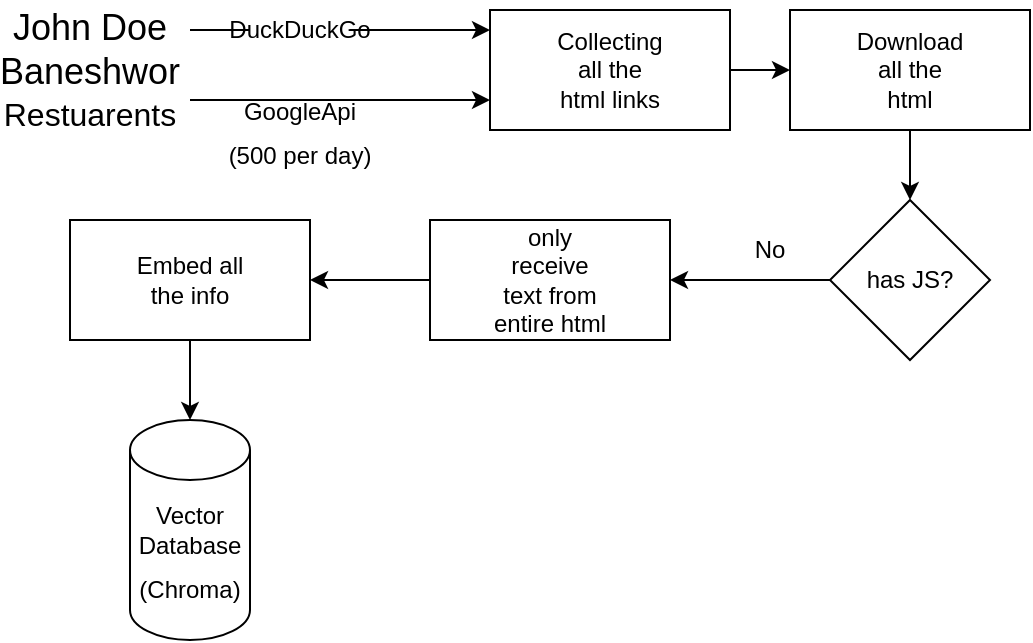 <mxfile version="20.3.0" type="device"><diagram id="RjP0vW1nIH2kENRSmqAt" name="Page-1"><mxGraphModel dx="894" dy="352" grid="1" gridSize="10" guides="1" tooltips="1" connect="1" arrows="1" fold="1" page="1" pageScale="1" pageWidth="850" pageHeight="1100" math="0" shadow="0"><root><mxCell id="0"/><mxCell id="1" parent="0"/><mxCell id="cPE1OUDLw_-5fG1efsJU-1" value="&lt;div&gt;&lt;font style=&quot;font-size: 18px;&quot;&gt;John Doe Baneshwor&lt;/font&gt;&lt;/div&gt;&lt;div&gt;&lt;font size=&quot;3&quot;&gt;Restuarents&lt;br&gt;&lt;/font&gt;&lt;/div&gt;" style="text;html=1;strokeColor=none;fillColor=none;align=center;verticalAlign=middle;whiteSpace=wrap;rounded=0;" vertex="1" parent="1"><mxGeometry x="100" y="100" width="60" height="30" as="geometry"/></mxCell><mxCell id="cPE1OUDLw_-5fG1efsJU-7" value="" style="endArrow=classic;html=1;rounded=0;" edge="1" parent="1"><mxGeometry width="50" height="50" relative="1" as="geometry"><mxPoint x="180" y="130" as="sourcePoint"/><mxPoint x="330" y="130" as="targetPoint"/></mxGeometry></mxCell><mxCell id="cPE1OUDLw_-5fG1efsJU-8" value="" style="endArrow=classic;html=1;rounded=0;startArrow=none;" edge="1" parent="1" source="cPE1OUDLw_-5fG1efsJU-10"><mxGeometry width="50" height="50" relative="1" as="geometry"><mxPoint x="200" y="99" as="sourcePoint"/><mxPoint x="330" y="95" as="targetPoint"/></mxGeometry></mxCell><mxCell id="cPE1OUDLw_-5fG1efsJU-10" value="DuckDuckGo" style="text;html=1;strokeColor=none;fillColor=none;align=center;verticalAlign=middle;whiteSpace=wrap;rounded=0;" vertex="1" parent="1"><mxGeometry x="210" y="80" width="50" height="30" as="geometry"/></mxCell><mxCell id="cPE1OUDLw_-5fG1efsJU-11" value="" style="endArrow=none;html=1;rounded=0;" edge="1" parent="1" target="cPE1OUDLw_-5fG1efsJU-10"><mxGeometry width="50" height="50" relative="1" as="geometry"><mxPoint x="180" y="95" as="sourcePoint"/><mxPoint x="290" y="99" as="targetPoint"/></mxGeometry></mxCell><mxCell id="cPE1OUDLw_-5fG1efsJU-12" value="&lt;div&gt;&lt;font style=&quot;font-size: 12px;&quot;&gt;GoogleApi&lt;/font&gt;&lt;/div&gt;&lt;div&gt;&lt;font style=&quot;font-size: 12px;&quot;&gt;(500 per day)&lt;br&gt;&lt;/font&gt;&lt;/div&gt;" style="text;html=1;strokeColor=none;fillColor=none;align=center;verticalAlign=middle;whiteSpace=wrap;rounded=0;fontSize=18;" vertex="1" parent="1"><mxGeometry x="190" y="130" width="90" height="30" as="geometry"/></mxCell><mxCell id="cPE1OUDLw_-5fG1efsJU-13" value="" style="rounded=0;whiteSpace=wrap;html=1;fontSize=12;" vertex="1" parent="1"><mxGeometry x="330" y="85" width="120" height="60" as="geometry"/></mxCell><mxCell id="cPE1OUDLw_-5fG1efsJU-14" value="Collecting all the html links" style="text;html=1;strokeColor=none;fillColor=none;align=center;verticalAlign=middle;whiteSpace=wrap;rounded=0;fontSize=12;" vertex="1" parent="1"><mxGeometry x="360" y="100" width="60" height="30" as="geometry"/></mxCell><mxCell id="cPE1OUDLw_-5fG1efsJU-15" value="" style="endArrow=classic;html=1;rounded=0;fontSize=12;exitX=1;exitY=0.5;exitDx=0;exitDy=0;" edge="1" parent="1" source="cPE1OUDLw_-5fG1efsJU-13" target="cPE1OUDLw_-5fG1efsJU-16"><mxGeometry width="50" height="50" relative="1" as="geometry"><mxPoint x="400" y="220" as="sourcePoint"/><mxPoint x="400" y="190" as="targetPoint"/></mxGeometry></mxCell><mxCell id="cPE1OUDLw_-5fG1efsJU-16" value="" style="rounded=0;whiteSpace=wrap;html=1;fontSize=12;" vertex="1" parent="1"><mxGeometry x="480" y="85" width="120" height="60" as="geometry"/></mxCell><mxCell id="cPE1OUDLw_-5fG1efsJU-17" value="&lt;div&gt;Download all the html&lt;/div&gt;" style="text;html=1;strokeColor=none;fillColor=none;align=center;verticalAlign=middle;whiteSpace=wrap;rounded=0;fontSize=12;" vertex="1" parent="1"><mxGeometry x="510" y="100" width="60" height="30" as="geometry"/></mxCell><mxCell id="cPE1OUDLw_-5fG1efsJU-18" value="" style="endArrow=classic;html=1;rounded=0;fontSize=12;exitX=0.5;exitY=1;exitDx=0;exitDy=0;" edge="1" parent="1" source="cPE1OUDLw_-5fG1efsJU-16" target="cPE1OUDLw_-5fG1efsJU-19"><mxGeometry width="50" height="50" relative="1" as="geometry"><mxPoint x="400" y="220" as="sourcePoint"/><mxPoint x="540" y="200" as="targetPoint"/></mxGeometry></mxCell><mxCell id="cPE1OUDLw_-5fG1efsJU-19" value="" style="rhombus;whiteSpace=wrap;html=1;fontSize=12;" vertex="1" parent="1"><mxGeometry x="500" y="180" width="80" height="80" as="geometry"/></mxCell><mxCell id="cPE1OUDLw_-5fG1efsJU-20" value="has JS?" style="text;html=1;strokeColor=none;fillColor=none;align=center;verticalAlign=middle;whiteSpace=wrap;rounded=0;fontSize=12;" vertex="1" parent="1"><mxGeometry x="510" y="205" width="60" height="30" as="geometry"/></mxCell><mxCell id="cPE1OUDLw_-5fG1efsJU-21" value="" style="endArrow=classic;html=1;rounded=0;fontSize=12;exitX=0;exitY=0.5;exitDx=0;exitDy=0;" edge="1" parent="1" source="cPE1OUDLw_-5fG1efsJU-19"><mxGeometry width="50" height="50" relative="1" as="geometry"><mxPoint x="400" y="220" as="sourcePoint"/><mxPoint x="420" y="220" as="targetPoint"/></mxGeometry></mxCell><mxCell id="cPE1OUDLw_-5fG1efsJU-23" value="No" style="text;html=1;strokeColor=none;fillColor=none;align=center;verticalAlign=middle;whiteSpace=wrap;rounded=0;fontSize=12;" vertex="1" parent="1"><mxGeometry x="440" y="190" width="60" height="30" as="geometry"/></mxCell><mxCell id="cPE1OUDLw_-5fG1efsJU-24" value="" style="rounded=0;whiteSpace=wrap;html=1;fontSize=12;" vertex="1" parent="1"><mxGeometry x="300" y="190" width="120" height="60" as="geometry"/></mxCell><mxCell id="cPE1OUDLw_-5fG1efsJU-25" value="only receive text from entire html" style="text;html=1;strokeColor=none;fillColor=none;align=center;verticalAlign=middle;whiteSpace=wrap;rounded=0;fontSize=12;" vertex="1" parent="1"><mxGeometry x="330" y="205" width="60" height="30" as="geometry"/></mxCell><mxCell id="cPE1OUDLw_-5fG1efsJU-26" value="" style="endArrow=classic;html=1;rounded=0;fontSize=12;" edge="1" parent="1" target="cPE1OUDLw_-5fG1efsJU-27"><mxGeometry width="50" height="50" relative="1" as="geometry"><mxPoint x="300" y="220" as="sourcePoint"/><mxPoint x="240" y="220" as="targetPoint"/></mxGeometry></mxCell><mxCell id="cPE1OUDLw_-5fG1efsJU-27" value="" style="rounded=0;whiteSpace=wrap;html=1;fontSize=12;" vertex="1" parent="1"><mxGeometry x="120" y="190" width="120" height="60" as="geometry"/></mxCell><mxCell id="cPE1OUDLw_-5fG1efsJU-28" value="Embed all the info" style="text;html=1;strokeColor=none;fillColor=none;align=center;verticalAlign=middle;whiteSpace=wrap;rounded=0;fontSize=12;" vertex="1" parent="1"><mxGeometry x="150" y="205" width="60" height="30" as="geometry"/></mxCell><mxCell id="cPE1OUDLw_-5fG1efsJU-29" value="" style="endArrow=classic;html=1;rounded=0;fontSize=12;exitX=0.5;exitY=1;exitDx=0;exitDy=0;" edge="1" parent="1" source="cPE1OUDLw_-5fG1efsJU-27" target="cPE1OUDLw_-5fG1efsJU-30"><mxGeometry width="50" height="50" relative="1" as="geometry"><mxPoint x="400" y="220" as="sourcePoint"/><mxPoint x="180" y="300" as="targetPoint"/></mxGeometry></mxCell><mxCell id="cPE1OUDLw_-5fG1efsJU-30" value="" style="shape=cylinder3;whiteSpace=wrap;html=1;boundedLbl=1;backgroundOutline=1;size=15;fontSize=12;" vertex="1" parent="1"><mxGeometry x="150" y="290" width="60" height="110" as="geometry"/></mxCell><mxCell id="cPE1OUDLw_-5fG1efsJU-31" value="Vector Database" style="text;html=1;strokeColor=none;fillColor=none;align=center;verticalAlign=middle;whiteSpace=wrap;rounded=0;fontSize=12;" vertex="1" parent="1"><mxGeometry x="150" y="330" width="60" height="30" as="geometry"/></mxCell><mxCell id="cPE1OUDLw_-5fG1efsJU-32" value="&lt;div&gt;(Chroma)&lt;/div&gt;" style="text;html=1;strokeColor=none;fillColor=none;align=center;verticalAlign=middle;whiteSpace=wrap;rounded=0;fontSize=12;" vertex="1" parent="1"><mxGeometry x="150" y="360" width="60" height="30" as="geometry"/></mxCell></root></mxGraphModel></diagram></mxfile>